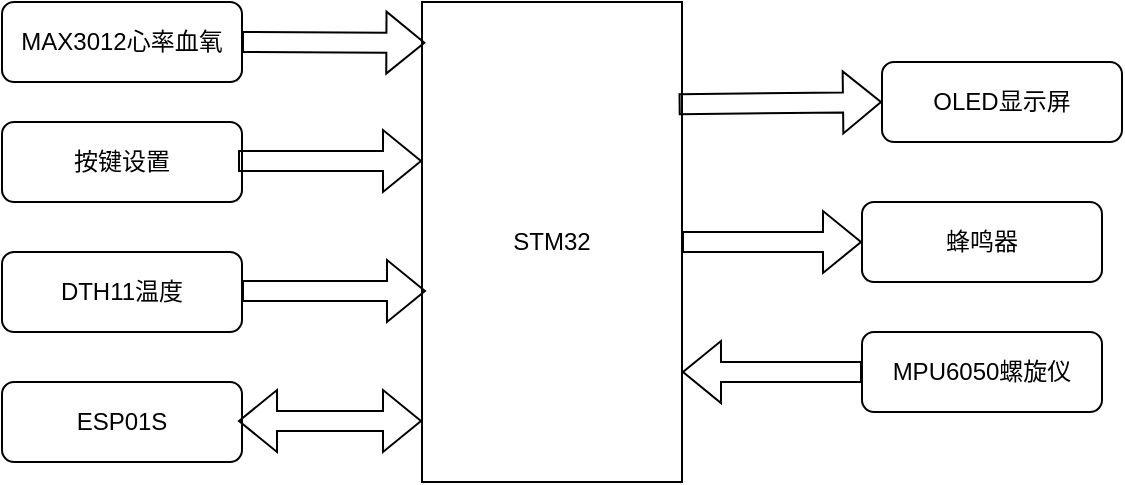 <mxfile version="22.1.17" type="github">
  <diagram id="C5RBs43oDa-KdzZeNtuy" name="Page-1">
    <mxGraphModel dx="1173" dy="742" grid="1" gridSize="10" guides="1" tooltips="1" connect="1" arrows="1" fold="1" page="1" pageScale="1" pageWidth="827" pageHeight="1169" math="0" shadow="0">
      <root>
        <mxCell id="WIyWlLk6GJQsqaUBKTNV-0" />
        <mxCell id="WIyWlLk6GJQsqaUBKTNV-1" parent="WIyWlLk6GJQsqaUBKTNV-0" />
        <mxCell id="jOF8OcakxjJU1x39UcDW-0" value="STM32" style="rounded=0;whiteSpace=wrap;html=1;" vertex="1" parent="WIyWlLk6GJQsqaUBKTNV-1">
          <mxGeometry x="340" y="170" width="130" height="240" as="geometry" />
        </mxCell>
        <mxCell id="jOF8OcakxjJU1x39UcDW-1" value="MAX3012心率血氧" style="rounded=1;whiteSpace=wrap;html=1;" vertex="1" parent="WIyWlLk6GJQsqaUBKTNV-1">
          <mxGeometry x="130" y="170" width="120" height="40" as="geometry" />
        </mxCell>
        <mxCell id="jOF8OcakxjJU1x39UcDW-2" value="ESP01S" style="rounded=1;whiteSpace=wrap;html=1;" vertex="1" parent="WIyWlLk6GJQsqaUBKTNV-1">
          <mxGeometry x="130" y="360" width="120" height="40" as="geometry" />
        </mxCell>
        <mxCell id="jOF8OcakxjJU1x39UcDW-3" value="DTH11温度" style="rounded=1;whiteSpace=wrap;html=1;" vertex="1" parent="WIyWlLk6GJQsqaUBKTNV-1">
          <mxGeometry x="130" y="295" width="120" height="40" as="geometry" />
        </mxCell>
        <mxCell id="jOF8OcakxjJU1x39UcDW-4" value="按键设置" style="rounded=1;whiteSpace=wrap;html=1;" vertex="1" parent="WIyWlLk6GJQsqaUBKTNV-1">
          <mxGeometry x="130" y="230" width="120" height="40" as="geometry" />
        </mxCell>
        <mxCell id="jOF8OcakxjJU1x39UcDW-5" value="OLED显示屏" style="rounded=1;whiteSpace=wrap;html=1;" vertex="1" parent="WIyWlLk6GJQsqaUBKTNV-1">
          <mxGeometry x="570" y="200" width="120" height="40" as="geometry" />
        </mxCell>
        <mxCell id="jOF8OcakxjJU1x39UcDW-7" value="MPU6050螺旋仪" style="rounded=1;whiteSpace=wrap;html=1;" vertex="1" parent="WIyWlLk6GJQsqaUBKTNV-1">
          <mxGeometry x="560" y="335" width="120" height="40" as="geometry" />
        </mxCell>
        <mxCell id="jOF8OcakxjJU1x39UcDW-8" value="蜂鸣器" style="rounded=1;whiteSpace=wrap;html=1;" vertex="1" parent="WIyWlLk6GJQsqaUBKTNV-1">
          <mxGeometry x="560" y="270" width="120" height="40" as="geometry" />
        </mxCell>
        <mxCell id="jOF8OcakxjJU1x39UcDW-13" value="" style="shape=flexArrow;endArrow=classic;html=1;rounded=0;exitX=1;exitY=0.5;exitDx=0;exitDy=0;entryX=0.013;entryY=0.085;entryDx=0;entryDy=0;entryPerimeter=0;" edge="1" parent="WIyWlLk6GJQsqaUBKTNV-1" source="jOF8OcakxjJU1x39UcDW-1" target="jOF8OcakxjJU1x39UcDW-0">
          <mxGeometry width="50" height="50" relative="1" as="geometry">
            <mxPoint x="390" y="210" as="sourcePoint" />
            <mxPoint x="440" y="160" as="targetPoint" />
          </mxGeometry>
        </mxCell>
        <mxCell id="jOF8OcakxjJU1x39UcDW-14" value="" style="shape=flexArrow;endArrow=classic;html=1;rounded=0;exitX=1;exitY=0.5;exitDx=0;exitDy=0;entryX=0.013;entryY=0.085;entryDx=0;entryDy=0;entryPerimeter=0;startArrow=block;" edge="1" parent="WIyWlLk6GJQsqaUBKTNV-1">
          <mxGeometry width="50" height="50" relative="1" as="geometry">
            <mxPoint x="248" y="379.5" as="sourcePoint" />
            <mxPoint x="340" y="379.5" as="targetPoint" />
          </mxGeometry>
        </mxCell>
        <mxCell id="jOF8OcakxjJU1x39UcDW-15" value="" style="shape=flexArrow;endArrow=classic;html=1;rounded=0;exitX=1;exitY=0.5;exitDx=0;exitDy=0;entryX=0.013;entryY=0.085;entryDx=0;entryDy=0;entryPerimeter=0;" edge="1" parent="WIyWlLk6GJQsqaUBKTNV-1">
          <mxGeometry width="50" height="50" relative="1" as="geometry">
            <mxPoint x="248" y="249.5" as="sourcePoint" />
            <mxPoint x="340" y="249.5" as="targetPoint" />
          </mxGeometry>
        </mxCell>
        <mxCell id="jOF8OcakxjJU1x39UcDW-16" value="" style="shape=flexArrow;endArrow=classic;html=1;rounded=0;exitX=1;exitY=0.5;exitDx=0;exitDy=0;entryX=0.013;entryY=0.085;entryDx=0;entryDy=0;entryPerimeter=0;" edge="1" parent="WIyWlLk6GJQsqaUBKTNV-1">
          <mxGeometry width="50" height="50" relative="1" as="geometry">
            <mxPoint x="250" y="314.5" as="sourcePoint" />
            <mxPoint x="342" y="314.5" as="targetPoint" />
          </mxGeometry>
        </mxCell>
        <mxCell id="jOF8OcakxjJU1x39UcDW-18" value="" style="shape=flexArrow;endArrow=classic;html=1;rounded=0;exitX=0.987;exitY=0.213;exitDx=0;exitDy=0;entryX=0;entryY=0.5;entryDx=0;entryDy=0;exitPerimeter=0;" edge="1" parent="WIyWlLk6GJQsqaUBKTNV-1" source="jOF8OcakxjJU1x39UcDW-0" target="jOF8OcakxjJU1x39UcDW-5">
          <mxGeometry width="50" height="50" relative="1" as="geometry">
            <mxPoint x="470" y="224.5" as="sourcePoint" />
            <mxPoint x="562" y="224.5" as="targetPoint" />
          </mxGeometry>
        </mxCell>
        <mxCell id="jOF8OcakxjJU1x39UcDW-21" value="" style="shape=flexArrow;endArrow=classic;html=1;rounded=0;entryX=0;entryY=0.5;entryDx=0;entryDy=0;" edge="1" parent="WIyWlLk6GJQsqaUBKTNV-1" target="jOF8OcakxjJU1x39UcDW-8">
          <mxGeometry width="50" height="50" relative="1" as="geometry">
            <mxPoint x="470" y="290" as="sourcePoint" />
            <mxPoint x="562" y="289.5" as="targetPoint" />
          </mxGeometry>
        </mxCell>
        <mxCell id="jOF8OcakxjJU1x39UcDW-22" value="" style="shape=flexArrow;endArrow=none;html=1;rounded=0;entryX=0;entryY=0.5;entryDx=0;entryDy=0;endFill=0;startArrow=block;exitX=1;exitY=0.771;exitDx=0;exitDy=0;exitPerimeter=0;" edge="1" parent="WIyWlLk6GJQsqaUBKTNV-1" source="jOF8OcakxjJU1x39UcDW-0" target="jOF8OcakxjJU1x39UcDW-7">
          <mxGeometry width="50" height="50" relative="1" as="geometry">
            <mxPoint x="470" y="350" as="sourcePoint" />
            <mxPoint x="562" y="369.5" as="targetPoint" />
          </mxGeometry>
        </mxCell>
      </root>
    </mxGraphModel>
  </diagram>
</mxfile>
